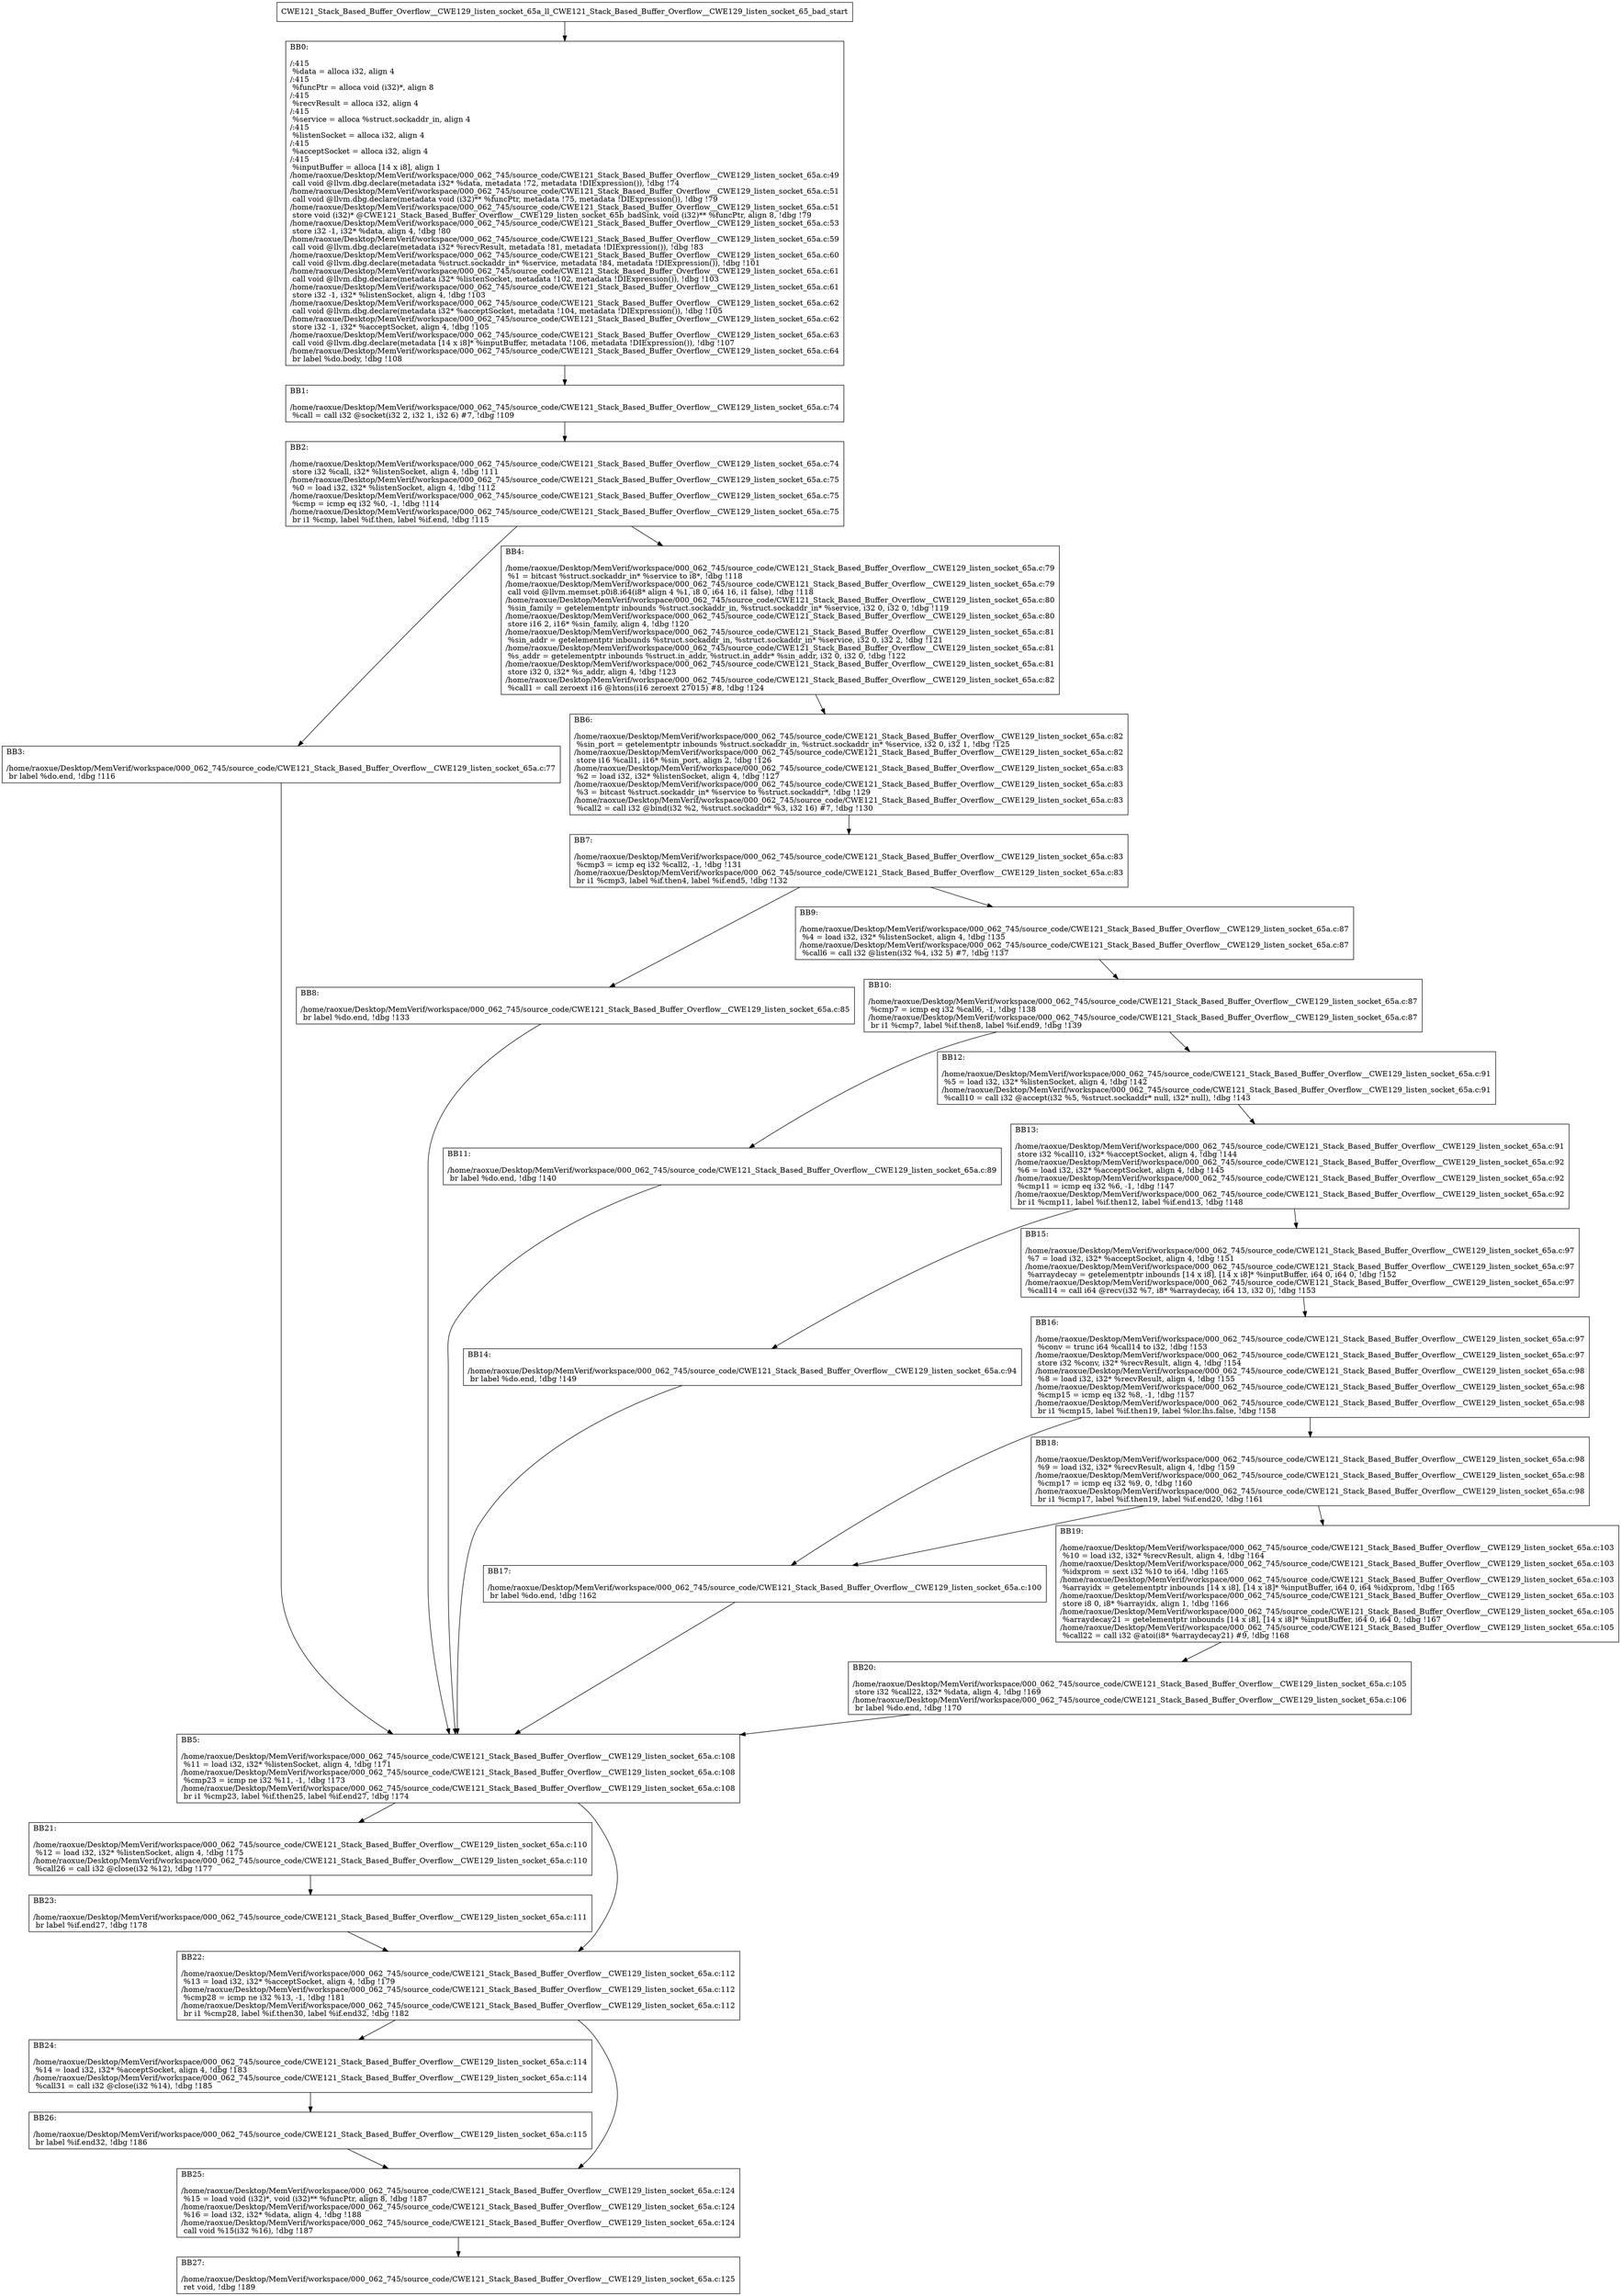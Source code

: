 digraph "CFG for'CWE121_Stack_Based_Buffer_Overflow__CWE129_listen_socket_65a_ll_CWE121_Stack_Based_Buffer_Overflow__CWE129_listen_socket_65_bad' function" {
	BBCWE121_Stack_Based_Buffer_Overflow__CWE129_listen_socket_65a_ll_CWE121_Stack_Based_Buffer_Overflow__CWE129_listen_socket_65_bad_start[shape=record,label="{CWE121_Stack_Based_Buffer_Overflow__CWE129_listen_socket_65a_ll_CWE121_Stack_Based_Buffer_Overflow__CWE129_listen_socket_65_bad_start}"];
	BBCWE121_Stack_Based_Buffer_Overflow__CWE129_listen_socket_65a_ll_CWE121_Stack_Based_Buffer_Overflow__CWE129_listen_socket_65_bad_start-> CWE121_Stack_Based_Buffer_Overflow__CWE129_listen_socket_65a_ll_CWE121_Stack_Based_Buffer_Overflow__CWE129_listen_socket_65_badBB0;
	CWE121_Stack_Based_Buffer_Overflow__CWE129_listen_socket_65a_ll_CWE121_Stack_Based_Buffer_Overflow__CWE129_listen_socket_65_badBB0 [shape=record, label="{BB0:\l\l/:415\l
  %data = alloca i32, align 4\l
/:415\l
  %funcPtr = alloca void (i32)*, align 8\l
/:415\l
  %recvResult = alloca i32, align 4\l
/:415\l
  %service = alloca %struct.sockaddr_in, align 4\l
/:415\l
  %listenSocket = alloca i32, align 4\l
/:415\l
  %acceptSocket = alloca i32, align 4\l
/:415\l
  %inputBuffer = alloca [14 x i8], align 1\l
/home/raoxue/Desktop/MemVerif/workspace/000_062_745/source_code/CWE121_Stack_Based_Buffer_Overflow__CWE129_listen_socket_65a.c:49\l
  call void @llvm.dbg.declare(metadata i32* %data, metadata !72, metadata !DIExpression()), !dbg !74\l
/home/raoxue/Desktop/MemVerif/workspace/000_062_745/source_code/CWE121_Stack_Based_Buffer_Overflow__CWE129_listen_socket_65a.c:51\l
  call void @llvm.dbg.declare(metadata void (i32)** %funcPtr, metadata !75, metadata !DIExpression()), !dbg !79\l
/home/raoxue/Desktop/MemVerif/workspace/000_062_745/source_code/CWE121_Stack_Based_Buffer_Overflow__CWE129_listen_socket_65a.c:51\l
  store void (i32)* @CWE121_Stack_Based_Buffer_Overflow__CWE129_listen_socket_65b_badSink, void (i32)** %funcPtr, align 8, !dbg !79\l
/home/raoxue/Desktop/MemVerif/workspace/000_062_745/source_code/CWE121_Stack_Based_Buffer_Overflow__CWE129_listen_socket_65a.c:53\l
  store i32 -1, i32* %data, align 4, !dbg !80\l
/home/raoxue/Desktop/MemVerif/workspace/000_062_745/source_code/CWE121_Stack_Based_Buffer_Overflow__CWE129_listen_socket_65a.c:59\l
  call void @llvm.dbg.declare(metadata i32* %recvResult, metadata !81, metadata !DIExpression()), !dbg !83\l
/home/raoxue/Desktop/MemVerif/workspace/000_062_745/source_code/CWE121_Stack_Based_Buffer_Overflow__CWE129_listen_socket_65a.c:60\l
  call void @llvm.dbg.declare(metadata %struct.sockaddr_in* %service, metadata !84, metadata !DIExpression()), !dbg !101\l
/home/raoxue/Desktop/MemVerif/workspace/000_062_745/source_code/CWE121_Stack_Based_Buffer_Overflow__CWE129_listen_socket_65a.c:61\l
  call void @llvm.dbg.declare(metadata i32* %listenSocket, metadata !102, metadata !DIExpression()), !dbg !103\l
/home/raoxue/Desktop/MemVerif/workspace/000_062_745/source_code/CWE121_Stack_Based_Buffer_Overflow__CWE129_listen_socket_65a.c:61\l
  store i32 -1, i32* %listenSocket, align 4, !dbg !103\l
/home/raoxue/Desktop/MemVerif/workspace/000_062_745/source_code/CWE121_Stack_Based_Buffer_Overflow__CWE129_listen_socket_65a.c:62\l
  call void @llvm.dbg.declare(metadata i32* %acceptSocket, metadata !104, metadata !DIExpression()), !dbg !105\l
/home/raoxue/Desktop/MemVerif/workspace/000_062_745/source_code/CWE121_Stack_Based_Buffer_Overflow__CWE129_listen_socket_65a.c:62\l
  store i32 -1, i32* %acceptSocket, align 4, !dbg !105\l
/home/raoxue/Desktop/MemVerif/workspace/000_062_745/source_code/CWE121_Stack_Based_Buffer_Overflow__CWE129_listen_socket_65a.c:63\l
  call void @llvm.dbg.declare(metadata [14 x i8]* %inputBuffer, metadata !106, metadata !DIExpression()), !dbg !107\l
/home/raoxue/Desktop/MemVerif/workspace/000_062_745/source_code/CWE121_Stack_Based_Buffer_Overflow__CWE129_listen_socket_65a.c:64\l
  br label %do.body, !dbg !108\l
}"];
	CWE121_Stack_Based_Buffer_Overflow__CWE129_listen_socket_65a_ll_CWE121_Stack_Based_Buffer_Overflow__CWE129_listen_socket_65_badBB0-> CWE121_Stack_Based_Buffer_Overflow__CWE129_listen_socket_65a_ll_CWE121_Stack_Based_Buffer_Overflow__CWE129_listen_socket_65_badBB1;
	CWE121_Stack_Based_Buffer_Overflow__CWE129_listen_socket_65a_ll_CWE121_Stack_Based_Buffer_Overflow__CWE129_listen_socket_65_badBB1 [shape=record, label="{BB1:\l\l/home/raoxue/Desktop/MemVerif/workspace/000_062_745/source_code/CWE121_Stack_Based_Buffer_Overflow__CWE129_listen_socket_65a.c:74\l
  %call = call i32 @socket(i32 2, i32 1, i32 6) #7, !dbg !109\l
}"];
	CWE121_Stack_Based_Buffer_Overflow__CWE129_listen_socket_65a_ll_CWE121_Stack_Based_Buffer_Overflow__CWE129_listen_socket_65_badBB1-> CWE121_Stack_Based_Buffer_Overflow__CWE129_listen_socket_65a_ll_CWE121_Stack_Based_Buffer_Overflow__CWE129_listen_socket_65_badBB2;
	CWE121_Stack_Based_Buffer_Overflow__CWE129_listen_socket_65a_ll_CWE121_Stack_Based_Buffer_Overflow__CWE129_listen_socket_65_badBB2 [shape=record, label="{BB2:\l\l/home/raoxue/Desktop/MemVerif/workspace/000_062_745/source_code/CWE121_Stack_Based_Buffer_Overflow__CWE129_listen_socket_65a.c:74\l
  store i32 %call, i32* %listenSocket, align 4, !dbg !111\l
/home/raoxue/Desktop/MemVerif/workspace/000_062_745/source_code/CWE121_Stack_Based_Buffer_Overflow__CWE129_listen_socket_65a.c:75\l
  %0 = load i32, i32* %listenSocket, align 4, !dbg !112\l
/home/raoxue/Desktop/MemVerif/workspace/000_062_745/source_code/CWE121_Stack_Based_Buffer_Overflow__CWE129_listen_socket_65a.c:75\l
  %cmp = icmp eq i32 %0, -1, !dbg !114\l
/home/raoxue/Desktop/MemVerif/workspace/000_062_745/source_code/CWE121_Stack_Based_Buffer_Overflow__CWE129_listen_socket_65a.c:75\l
  br i1 %cmp, label %if.then, label %if.end, !dbg !115\l
}"];
	CWE121_Stack_Based_Buffer_Overflow__CWE129_listen_socket_65a_ll_CWE121_Stack_Based_Buffer_Overflow__CWE129_listen_socket_65_badBB2-> CWE121_Stack_Based_Buffer_Overflow__CWE129_listen_socket_65a_ll_CWE121_Stack_Based_Buffer_Overflow__CWE129_listen_socket_65_badBB3;
	CWE121_Stack_Based_Buffer_Overflow__CWE129_listen_socket_65a_ll_CWE121_Stack_Based_Buffer_Overflow__CWE129_listen_socket_65_badBB2-> CWE121_Stack_Based_Buffer_Overflow__CWE129_listen_socket_65a_ll_CWE121_Stack_Based_Buffer_Overflow__CWE129_listen_socket_65_badBB4;
	CWE121_Stack_Based_Buffer_Overflow__CWE129_listen_socket_65a_ll_CWE121_Stack_Based_Buffer_Overflow__CWE129_listen_socket_65_badBB3 [shape=record, label="{BB3:\l\l/home/raoxue/Desktop/MemVerif/workspace/000_062_745/source_code/CWE121_Stack_Based_Buffer_Overflow__CWE129_listen_socket_65a.c:77\l
  br label %do.end, !dbg !116\l
}"];
	CWE121_Stack_Based_Buffer_Overflow__CWE129_listen_socket_65a_ll_CWE121_Stack_Based_Buffer_Overflow__CWE129_listen_socket_65_badBB3-> CWE121_Stack_Based_Buffer_Overflow__CWE129_listen_socket_65a_ll_CWE121_Stack_Based_Buffer_Overflow__CWE129_listen_socket_65_badBB5;
	CWE121_Stack_Based_Buffer_Overflow__CWE129_listen_socket_65a_ll_CWE121_Stack_Based_Buffer_Overflow__CWE129_listen_socket_65_badBB4 [shape=record, label="{BB4:\l\l/home/raoxue/Desktop/MemVerif/workspace/000_062_745/source_code/CWE121_Stack_Based_Buffer_Overflow__CWE129_listen_socket_65a.c:79\l
  %1 = bitcast %struct.sockaddr_in* %service to i8*, !dbg !118\l
/home/raoxue/Desktop/MemVerif/workspace/000_062_745/source_code/CWE121_Stack_Based_Buffer_Overflow__CWE129_listen_socket_65a.c:79\l
  call void @llvm.memset.p0i8.i64(i8* align 4 %1, i8 0, i64 16, i1 false), !dbg !118\l
/home/raoxue/Desktop/MemVerif/workspace/000_062_745/source_code/CWE121_Stack_Based_Buffer_Overflow__CWE129_listen_socket_65a.c:80\l
  %sin_family = getelementptr inbounds %struct.sockaddr_in, %struct.sockaddr_in* %service, i32 0, i32 0, !dbg !119\l
/home/raoxue/Desktop/MemVerif/workspace/000_062_745/source_code/CWE121_Stack_Based_Buffer_Overflow__CWE129_listen_socket_65a.c:80\l
  store i16 2, i16* %sin_family, align 4, !dbg !120\l
/home/raoxue/Desktop/MemVerif/workspace/000_062_745/source_code/CWE121_Stack_Based_Buffer_Overflow__CWE129_listen_socket_65a.c:81\l
  %sin_addr = getelementptr inbounds %struct.sockaddr_in, %struct.sockaddr_in* %service, i32 0, i32 2, !dbg !121\l
/home/raoxue/Desktop/MemVerif/workspace/000_062_745/source_code/CWE121_Stack_Based_Buffer_Overflow__CWE129_listen_socket_65a.c:81\l
  %s_addr = getelementptr inbounds %struct.in_addr, %struct.in_addr* %sin_addr, i32 0, i32 0, !dbg !122\l
/home/raoxue/Desktop/MemVerif/workspace/000_062_745/source_code/CWE121_Stack_Based_Buffer_Overflow__CWE129_listen_socket_65a.c:81\l
  store i32 0, i32* %s_addr, align 4, !dbg !123\l
/home/raoxue/Desktop/MemVerif/workspace/000_062_745/source_code/CWE121_Stack_Based_Buffer_Overflow__CWE129_listen_socket_65a.c:82\l
  %call1 = call zeroext i16 @htons(i16 zeroext 27015) #8, !dbg !124\l
}"];
	CWE121_Stack_Based_Buffer_Overflow__CWE129_listen_socket_65a_ll_CWE121_Stack_Based_Buffer_Overflow__CWE129_listen_socket_65_badBB4-> CWE121_Stack_Based_Buffer_Overflow__CWE129_listen_socket_65a_ll_CWE121_Stack_Based_Buffer_Overflow__CWE129_listen_socket_65_badBB6;
	CWE121_Stack_Based_Buffer_Overflow__CWE129_listen_socket_65a_ll_CWE121_Stack_Based_Buffer_Overflow__CWE129_listen_socket_65_badBB6 [shape=record, label="{BB6:\l\l/home/raoxue/Desktop/MemVerif/workspace/000_062_745/source_code/CWE121_Stack_Based_Buffer_Overflow__CWE129_listen_socket_65a.c:82\l
  %sin_port = getelementptr inbounds %struct.sockaddr_in, %struct.sockaddr_in* %service, i32 0, i32 1, !dbg !125\l
/home/raoxue/Desktop/MemVerif/workspace/000_062_745/source_code/CWE121_Stack_Based_Buffer_Overflow__CWE129_listen_socket_65a.c:82\l
  store i16 %call1, i16* %sin_port, align 2, !dbg !126\l
/home/raoxue/Desktop/MemVerif/workspace/000_062_745/source_code/CWE121_Stack_Based_Buffer_Overflow__CWE129_listen_socket_65a.c:83\l
  %2 = load i32, i32* %listenSocket, align 4, !dbg !127\l
/home/raoxue/Desktop/MemVerif/workspace/000_062_745/source_code/CWE121_Stack_Based_Buffer_Overflow__CWE129_listen_socket_65a.c:83\l
  %3 = bitcast %struct.sockaddr_in* %service to %struct.sockaddr*, !dbg !129\l
/home/raoxue/Desktop/MemVerif/workspace/000_062_745/source_code/CWE121_Stack_Based_Buffer_Overflow__CWE129_listen_socket_65a.c:83\l
  %call2 = call i32 @bind(i32 %2, %struct.sockaddr* %3, i32 16) #7, !dbg !130\l
}"];
	CWE121_Stack_Based_Buffer_Overflow__CWE129_listen_socket_65a_ll_CWE121_Stack_Based_Buffer_Overflow__CWE129_listen_socket_65_badBB6-> CWE121_Stack_Based_Buffer_Overflow__CWE129_listen_socket_65a_ll_CWE121_Stack_Based_Buffer_Overflow__CWE129_listen_socket_65_badBB7;
	CWE121_Stack_Based_Buffer_Overflow__CWE129_listen_socket_65a_ll_CWE121_Stack_Based_Buffer_Overflow__CWE129_listen_socket_65_badBB7 [shape=record, label="{BB7:\l\l/home/raoxue/Desktop/MemVerif/workspace/000_062_745/source_code/CWE121_Stack_Based_Buffer_Overflow__CWE129_listen_socket_65a.c:83\l
  %cmp3 = icmp eq i32 %call2, -1, !dbg !131\l
/home/raoxue/Desktop/MemVerif/workspace/000_062_745/source_code/CWE121_Stack_Based_Buffer_Overflow__CWE129_listen_socket_65a.c:83\l
  br i1 %cmp3, label %if.then4, label %if.end5, !dbg !132\l
}"];
	CWE121_Stack_Based_Buffer_Overflow__CWE129_listen_socket_65a_ll_CWE121_Stack_Based_Buffer_Overflow__CWE129_listen_socket_65_badBB7-> CWE121_Stack_Based_Buffer_Overflow__CWE129_listen_socket_65a_ll_CWE121_Stack_Based_Buffer_Overflow__CWE129_listen_socket_65_badBB8;
	CWE121_Stack_Based_Buffer_Overflow__CWE129_listen_socket_65a_ll_CWE121_Stack_Based_Buffer_Overflow__CWE129_listen_socket_65_badBB7-> CWE121_Stack_Based_Buffer_Overflow__CWE129_listen_socket_65a_ll_CWE121_Stack_Based_Buffer_Overflow__CWE129_listen_socket_65_badBB9;
	CWE121_Stack_Based_Buffer_Overflow__CWE129_listen_socket_65a_ll_CWE121_Stack_Based_Buffer_Overflow__CWE129_listen_socket_65_badBB8 [shape=record, label="{BB8:\l\l/home/raoxue/Desktop/MemVerif/workspace/000_062_745/source_code/CWE121_Stack_Based_Buffer_Overflow__CWE129_listen_socket_65a.c:85\l
  br label %do.end, !dbg !133\l
}"];
	CWE121_Stack_Based_Buffer_Overflow__CWE129_listen_socket_65a_ll_CWE121_Stack_Based_Buffer_Overflow__CWE129_listen_socket_65_badBB8-> CWE121_Stack_Based_Buffer_Overflow__CWE129_listen_socket_65a_ll_CWE121_Stack_Based_Buffer_Overflow__CWE129_listen_socket_65_badBB5;
	CWE121_Stack_Based_Buffer_Overflow__CWE129_listen_socket_65a_ll_CWE121_Stack_Based_Buffer_Overflow__CWE129_listen_socket_65_badBB9 [shape=record, label="{BB9:\l\l/home/raoxue/Desktop/MemVerif/workspace/000_062_745/source_code/CWE121_Stack_Based_Buffer_Overflow__CWE129_listen_socket_65a.c:87\l
  %4 = load i32, i32* %listenSocket, align 4, !dbg !135\l
/home/raoxue/Desktop/MemVerif/workspace/000_062_745/source_code/CWE121_Stack_Based_Buffer_Overflow__CWE129_listen_socket_65a.c:87\l
  %call6 = call i32 @listen(i32 %4, i32 5) #7, !dbg !137\l
}"];
	CWE121_Stack_Based_Buffer_Overflow__CWE129_listen_socket_65a_ll_CWE121_Stack_Based_Buffer_Overflow__CWE129_listen_socket_65_badBB9-> CWE121_Stack_Based_Buffer_Overflow__CWE129_listen_socket_65a_ll_CWE121_Stack_Based_Buffer_Overflow__CWE129_listen_socket_65_badBB10;
	CWE121_Stack_Based_Buffer_Overflow__CWE129_listen_socket_65a_ll_CWE121_Stack_Based_Buffer_Overflow__CWE129_listen_socket_65_badBB10 [shape=record, label="{BB10:\l\l/home/raoxue/Desktop/MemVerif/workspace/000_062_745/source_code/CWE121_Stack_Based_Buffer_Overflow__CWE129_listen_socket_65a.c:87\l
  %cmp7 = icmp eq i32 %call6, -1, !dbg !138\l
/home/raoxue/Desktop/MemVerif/workspace/000_062_745/source_code/CWE121_Stack_Based_Buffer_Overflow__CWE129_listen_socket_65a.c:87\l
  br i1 %cmp7, label %if.then8, label %if.end9, !dbg !139\l
}"];
	CWE121_Stack_Based_Buffer_Overflow__CWE129_listen_socket_65a_ll_CWE121_Stack_Based_Buffer_Overflow__CWE129_listen_socket_65_badBB10-> CWE121_Stack_Based_Buffer_Overflow__CWE129_listen_socket_65a_ll_CWE121_Stack_Based_Buffer_Overflow__CWE129_listen_socket_65_badBB11;
	CWE121_Stack_Based_Buffer_Overflow__CWE129_listen_socket_65a_ll_CWE121_Stack_Based_Buffer_Overflow__CWE129_listen_socket_65_badBB10-> CWE121_Stack_Based_Buffer_Overflow__CWE129_listen_socket_65a_ll_CWE121_Stack_Based_Buffer_Overflow__CWE129_listen_socket_65_badBB12;
	CWE121_Stack_Based_Buffer_Overflow__CWE129_listen_socket_65a_ll_CWE121_Stack_Based_Buffer_Overflow__CWE129_listen_socket_65_badBB11 [shape=record, label="{BB11:\l\l/home/raoxue/Desktop/MemVerif/workspace/000_062_745/source_code/CWE121_Stack_Based_Buffer_Overflow__CWE129_listen_socket_65a.c:89\l
  br label %do.end, !dbg !140\l
}"];
	CWE121_Stack_Based_Buffer_Overflow__CWE129_listen_socket_65a_ll_CWE121_Stack_Based_Buffer_Overflow__CWE129_listen_socket_65_badBB11-> CWE121_Stack_Based_Buffer_Overflow__CWE129_listen_socket_65a_ll_CWE121_Stack_Based_Buffer_Overflow__CWE129_listen_socket_65_badBB5;
	CWE121_Stack_Based_Buffer_Overflow__CWE129_listen_socket_65a_ll_CWE121_Stack_Based_Buffer_Overflow__CWE129_listen_socket_65_badBB12 [shape=record, label="{BB12:\l\l/home/raoxue/Desktop/MemVerif/workspace/000_062_745/source_code/CWE121_Stack_Based_Buffer_Overflow__CWE129_listen_socket_65a.c:91\l
  %5 = load i32, i32* %listenSocket, align 4, !dbg !142\l
/home/raoxue/Desktop/MemVerif/workspace/000_062_745/source_code/CWE121_Stack_Based_Buffer_Overflow__CWE129_listen_socket_65a.c:91\l
  %call10 = call i32 @accept(i32 %5, %struct.sockaddr* null, i32* null), !dbg !143\l
}"];
	CWE121_Stack_Based_Buffer_Overflow__CWE129_listen_socket_65a_ll_CWE121_Stack_Based_Buffer_Overflow__CWE129_listen_socket_65_badBB12-> CWE121_Stack_Based_Buffer_Overflow__CWE129_listen_socket_65a_ll_CWE121_Stack_Based_Buffer_Overflow__CWE129_listen_socket_65_badBB13;
	CWE121_Stack_Based_Buffer_Overflow__CWE129_listen_socket_65a_ll_CWE121_Stack_Based_Buffer_Overflow__CWE129_listen_socket_65_badBB13 [shape=record, label="{BB13:\l\l/home/raoxue/Desktop/MemVerif/workspace/000_062_745/source_code/CWE121_Stack_Based_Buffer_Overflow__CWE129_listen_socket_65a.c:91\l
  store i32 %call10, i32* %acceptSocket, align 4, !dbg !144\l
/home/raoxue/Desktop/MemVerif/workspace/000_062_745/source_code/CWE121_Stack_Based_Buffer_Overflow__CWE129_listen_socket_65a.c:92\l
  %6 = load i32, i32* %acceptSocket, align 4, !dbg !145\l
/home/raoxue/Desktop/MemVerif/workspace/000_062_745/source_code/CWE121_Stack_Based_Buffer_Overflow__CWE129_listen_socket_65a.c:92\l
  %cmp11 = icmp eq i32 %6, -1, !dbg !147\l
/home/raoxue/Desktop/MemVerif/workspace/000_062_745/source_code/CWE121_Stack_Based_Buffer_Overflow__CWE129_listen_socket_65a.c:92\l
  br i1 %cmp11, label %if.then12, label %if.end13, !dbg !148\l
}"];
	CWE121_Stack_Based_Buffer_Overflow__CWE129_listen_socket_65a_ll_CWE121_Stack_Based_Buffer_Overflow__CWE129_listen_socket_65_badBB13-> CWE121_Stack_Based_Buffer_Overflow__CWE129_listen_socket_65a_ll_CWE121_Stack_Based_Buffer_Overflow__CWE129_listen_socket_65_badBB14;
	CWE121_Stack_Based_Buffer_Overflow__CWE129_listen_socket_65a_ll_CWE121_Stack_Based_Buffer_Overflow__CWE129_listen_socket_65_badBB13-> CWE121_Stack_Based_Buffer_Overflow__CWE129_listen_socket_65a_ll_CWE121_Stack_Based_Buffer_Overflow__CWE129_listen_socket_65_badBB15;
	CWE121_Stack_Based_Buffer_Overflow__CWE129_listen_socket_65a_ll_CWE121_Stack_Based_Buffer_Overflow__CWE129_listen_socket_65_badBB14 [shape=record, label="{BB14:\l\l/home/raoxue/Desktop/MemVerif/workspace/000_062_745/source_code/CWE121_Stack_Based_Buffer_Overflow__CWE129_listen_socket_65a.c:94\l
  br label %do.end, !dbg !149\l
}"];
	CWE121_Stack_Based_Buffer_Overflow__CWE129_listen_socket_65a_ll_CWE121_Stack_Based_Buffer_Overflow__CWE129_listen_socket_65_badBB14-> CWE121_Stack_Based_Buffer_Overflow__CWE129_listen_socket_65a_ll_CWE121_Stack_Based_Buffer_Overflow__CWE129_listen_socket_65_badBB5;
	CWE121_Stack_Based_Buffer_Overflow__CWE129_listen_socket_65a_ll_CWE121_Stack_Based_Buffer_Overflow__CWE129_listen_socket_65_badBB15 [shape=record, label="{BB15:\l\l/home/raoxue/Desktop/MemVerif/workspace/000_062_745/source_code/CWE121_Stack_Based_Buffer_Overflow__CWE129_listen_socket_65a.c:97\l
  %7 = load i32, i32* %acceptSocket, align 4, !dbg !151\l
/home/raoxue/Desktop/MemVerif/workspace/000_062_745/source_code/CWE121_Stack_Based_Buffer_Overflow__CWE129_listen_socket_65a.c:97\l
  %arraydecay = getelementptr inbounds [14 x i8], [14 x i8]* %inputBuffer, i64 0, i64 0, !dbg !152\l
/home/raoxue/Desktop/MemVerif/workspace/000_062_745/source_code/CWE121_Stack_Based_Buffer_Overflow__CWE129_listen_socket_65a.c:97\l
  %call14 = call i64 @recv(i32 %7, i8* %arraydecay, i64 13, i32 0), !dbg !153\l
}"];
	CWE121_Stack_Based_Buffer_Overflow__CWE129_listen_socket_65a_ll_CWE121_Stack_Based_Buffer_Overflow__CWE129_listen_socket_65_badBB15-> CWE121_Stack_Based_Buffer_Overflow__CWE129_listen_socket_65a_ll_CWE121_Stack_Based_Buffer_Overflow__CWE129_listen_socket_65_badBB16;
	CWE121_Stack_Based_Buffer_Overflow__CWE129_listen_socket_65a_ll_CWE121_Stack_Based_Buffer_Overflow__CWE129_listen_socket_65_badBB16 [shape=record, label="{BB16:\l\l/home/raoxue/Desktop/MemVerif/workspace/000_062_745/source_code/CWE121_Stack_Based_Buffer_Overflow__CWE129_listen_socket_65a.c:97\l
  %conv = trunc i64 %call14 to i32, !dbg !153\l
/home/raoxue/Desktop/MemVerif/workspace/000_062_745/source_code/CWE121_Stack_Based_Buffer_Overflow__CWE129_listen_socket_65a.c:97\l
  store i32 %conv, i32* %recvResult, align 4, !dbg !154\l
/home/raoxue/Desktop/MemVerif/workspace/000_062_745/source_code/CWE121_Stack_Based_Buffer_Overflow__CWE129_listen_socket_65a.c:98\l
  %8 = load i32, i32* %recvResult, align 4, !dbg !155\l
/home/raoxue/Desktop/MemVerif/workspace/000_062_745/source_code/CWE121_Stack_Based_Buffer_Overflow__CWE129_listen_socket_65a.c:98\l
  %cmp15 = icmp eq i32 %8, -1, !dbg !157\l
/home/raoxue/Desktop/MemVerif/workspace/000_062_745/source_code/CWE121_Stack_Based_Buffer_Overflow__CWE129_listen_socket_65a.c:98\l
  br i1 %cmp15, label %if.then19, label %lor.lhs.false, !dbg !158\l
}"];
	CWE121_Stack_Based_Buffer_Overflow__CWE129_listen_socket_65a_ll_CWE121_Stack_Based_Buffer_Overflow__CWE129_listen_socket_65_badBB16-> CWE121_Stack_Based_Buffer_Overflow__CWE129_listen_socket_65a_ll_CWE121_Stack_Based_Buffer_Overflow__CWE129_listen_socket_65_badBB17;
	CWE121_Stack_Based_Buffer_Overflow__CWE129_listen_socket_65a_ll_CWE121_Stack_Based_Buffer_Overflow__CWE129_listen_socket_65_badBB16-> CWE121_Stack_Based_Buffer_Overflow__CWE129_listen_socket_65a_ll_CWE121_Stack_Based_Buffer_Overflow__CWE129_listen_socket_65_badBB18;
	CWE121_Stack_Based_Buffer_Overflow__CWE129_listen_socket_65a_ll_CWE121_Stack_Based_Buffer_Overflow__CWE129_listen_socket_65_badBB18 [shape=record, label="{BB18:\l\l/home/raoxue/Desktop/MemVerif/workspace/000_062_745/source_code/CWE121_Stack_Based_Buffer_Overflow__CWE129_listen_socket_65a.c:98\l
  %9 = load i32, i32* %recvResult, align 4, !dbg !159\l
/home/raoxue/Desktop/MemVerif/workspace/000_062_745/source_code/CWE121_Stack_Based_Buffer_Overflow__CWE129_listen_socket_65a.c:98\l
  %cmp17 = icmp eq i32 %9, 0, !dbg !160\l
/home/raoxue/Desktop/MemVerif/workspace/000_062_745/source_code/CWE121_Stack_Based_Buffer_Overflow__CWE129_listen_socket_65a.c:98\l
  br i1 %cmp17, label %if.then19, label %if.end20, !dbg !161\l
}"];
	CWE121_Stack_Based_Buffer_Overflow__CWE129_listen_socket_65a_ll_CWE121_Stack_Based_Buffer_Overflow__CWE129_listen_socket_65_badBB18-> CWE121_Stack_Based_Buffer_Overflow__CWE129_listen_socket_65a_ll_CWE121_Stack_Based_Buffer_Overflow__CWE129_listen_socket_65_badBB17;
	CWE121_Stack_Based_Buffer_Overflow__CWE129_listen_socket_65a_ll_CWE121_Stack_Based_Buffer_Overflow__CWE129_listen_socket_65_badBB18-> CWE121_Stack_Based_Buffer_Overflow__CWE129_listen_socket_65a_ll_CWE121_Stack_Based_Buffer_Overflow__CWE129_listen_socket_65_badBB19;
	CWE121_Stack_Based_Buffer_Overflow__CWE129_listen_socket_65a_ll_CWE121_Stack_Based_Buffer_Overflow__CWE129_listen_socket_65_badBB17 [shape=record, label="{BB17:\l\l/home/raoxue/Desktop/MemVerif/workspace/000_062_745/source_code/CWE121_Stack_Based_Buffer_Overflow__CWE129_listen_socket_65a.c:100\l
  br label %do.end, !dbg !162\l
}"];
	CWE121_Stack_Based_Buffer_Overflow__CWE129_listen_socket_65a_ll_CWE121_Stack_Based_Buffer_Overflow__CWE129_listen_socket_65_badBB17-> CWE121_Stack_Based_Buffer_Overflow__CWE129_listen_socket_65a_ll_CWE121_Stack_Based_Buffer_Overflow__CWE129_listen_socket_65_badBB5;
	CWE121_Stack_Based_Buffer_Overflow__CWE129_listen_socket_65a_ll_CWE121_Stack_Based_Buffer_Overflow__CWE129_listen_socket_65_badBB19 [shape=record, label="{BB19:\l\l/home/raoxue/Desktop/MemVerif/workspace/000_062_745/source_code/CWE121_Stack_Based_Buffer_Overflow__CWE129_listen_socket_65a.c:103\l
  %10 = load i32, i32* %recvResult, align 4, !dbg !164\l
/home/raoxue/Desktop/MemVerif/workspace/000_062_745/source_code/CWE121_Stack_Based_Buffer_Overflow__CWE129_listen_socket_65a.c:103\l
  %idxprom = sext i32 %10 to i64, !dbg !165\l
/home/raoxue/Desktop/MemVerif/workspace/000_062_745/source_code/CWE121_Stack_Based_Buffer_Overflow__CWE129_listen_socket_65a.c:103\l
  %arrayidx = getelementptr inbounds [14 x i8], [14 x i8]* %inputBuffer, i64 0, i64 %idxprom, !dbg !165\l
/home/raoxue/Desktop/MemVerif/workspace/000_062_745/source_code/CWE121_Stack_Based_Buffer_Overflow__CWE129_listen_socket_65a.c:103\l
  store i8 0, i8* %arrayidx, align 1, !dbg !166\l
/home/raoxue/Desktop/MemVerif/workspace/000_062_745/source_code/CWE121_Stack_Based_Buffer_Overflow__CWE129_listen_socket_65a.c:105\l
  %arraydecay21 = getelementptr inbounds [14 x i8], [14 x i8]* %inputBuffer, i64 0, i64 0, !dbg !167\l
/home/raoxue/Desktop/MemVerif/workspace/000_062_745/source_code/CWE121_Stack_Based_Buffer_Overflow__CWE129_listen_socket_65a.c:105\l
  %call22 = call i32 @atoi(i8* %arraydecay21) #9, !dbg !168\l
}"];
	CWE121_Stack_Based_Buffer_Overflow__CWE129_listen_socket_65a_ll_CWE121_Stack_Based_Buffer_Overflow__CWE129_listen_socket_65_badBB19-> CWE121_Stack_Based_Buffer_Overflow__CWE129_listen_socket_65a_ll_CWE121_Stack_Based_Buffer_Overflow__CWE129_listen_socket_65_badBB20;
	CWE121_Stack_Based_Buffer_Overflow__CWE129_listen_socket_65a_ll_CWE121_Stack_Based_Buffer_Overflow__CWE129_listen_socket_65_badBB20 [shape=record, label="{BB20:\l\l/home/raoxue/Desktop/MemVerif/workspace/000_062_745/source_code/CWE121_Stack_Based_Buffer_Overflow__CWE129_listen_socket_65a.c:105\l
  store i32 %call22, i32* %data, align 4, !dbg !169\l
/home/raoxue/Desktop/MemVerif/workspace/000_062_745/source_code/CWE121_Stack_Based_Buffer_Overflow__CWE129_listen_socket_65a.c:106\l
  br label %do.end, !dbg !170\l
}"];
	CWE121_Stack_Based_Buffer_Overflow__CWE129_listen_socket_65a_ll_CWE121_Stack_Based_Buffer_Overflow__CWE129_listen_socket_65_badBB20-> CWE121_Stack_Based_Buffer_Overflow__CWE129_listen_socket_65a_ll_CWE121_Stack_Based_Buffer_Overflow__CWE129_listen_socket_65_badBB5;
	CWE121_Stack_Based_Buffer_Overflow__CWE129_listen_socket_65a_ll_CWE121_Stack_Based_Buffer_Overflow__CWE129_listen_socket_65_badBB5 [shape=record, label="{BB5:\l\l/home/raoxue/Desktop/MemVerif/workspace/000_062_745/source_code/CWE121_Stack_Based_Buffer_Overflow__CWE129_listen_socket_65a.c:108\l
  %11 = load i32, i32* %listenSocket, align 4, !dbg !171\l
/home/raoxue/Desktop/MemVerif/workspace/000_062_745/source_code/CWE121_Stack_Based_Buffer_Overflow__CWE129_listen_socket_65a.c:108\l
  %cmp23 = icmp ne i32 %11, -1, !dbg !173\l
/home/raoxue/Desktop/MemVerif/workspace/000_062_745/source_code/CWE121_Stack_Based_Buffer_Overflow__CWE129_listen_socket_65a.c:108\l
  br i1 %cmp23, label %if.then25, label %if.end27, !dbg !174\l
}"];
	CWE121_Stack_Based_Buffer_Overflow__CWE129_listen_socket_65a_ll_CWE121_Stack_Based_Buffer_Overflow__CWE129_listen_socket_65_badBB5-> CWE121_Stack_Based_Buffer_Overflow__CWE129_listen_socket_65a_ll_CWE121_Stack_Based_Buffer_Overflow__CWE129_listen_socket_65_badBB21;
	CWE121_Stack_Based_Buffer_Overflow__CWE129_listen_socket_65a_ll_CWE121_Stack_Based_Buffer_Overflow__CWE129_listen_socket_65_badBB5-> CWE121_Stack_Based_Buffer_Overflow__CWE129_listen_socket_65a_ll_CWE121_Stack_Based_Buffer_Overflow__CWE129_listen_socket_65_badBB22;
	CWE121_Stack_Based_Buffer_Overflow__CWE129_listen_socket_65a_ll_CWE121_Stack_Based_Buffer_Overflow__CWE129_listen_socket_65_badBB21 [shape=record, label="{BB21:\l\l/home/raoxue/Desktop/MemVerif/workspace/000_062_745/source_code/CWE121_Stack_Based_Buffer_Overflow__CWE129_listen_socket_65a.c:110\l
  %12 = load i32, i32* %listenSocket, align 4, !dbg !175\l
/home/raoxue/Desktop/MemVerif/workspace/000_062_745/source_code/CWE121_Stack_Based_Buffer_Overflow__CWE129_listen_socket_65a.c:110\l
  %call26 = call i32 @close(i32 %12), !dbg !177\l
}"];
	CWE121_Stack_Based_Buffer_Overflow__CWE129_listen_socket_65a_ll_CWE121_Stack_Based_Buffer_Overflow__CWE129_listen_socket_65_badBB21-> CWE121_Stack_Based_Buffer_Overflow__CWE129_listen_socket_65a_ll_CWE121_Stack_Based_Buffer_Overflow__CWE129_listen_socket_65_badBB23;
	CWE121_Stack_Based_Buffer_Overflow__CWE129_listen_socket_65a_ll_CWE121_Stack_Based_Buffer_Overflow__CWE129_listen_socket_65_badBB23 [shape=record, label="{BB23:\l\l/home/raoxue/Desktop/MemVerif/workspace/000_062_745/source_code/CWE121_Stack_Based_Buffer_Overflow__CWE129_listen_socket_65a.c:111\l
  br label %if.end27, !dbg !178\l
}"];
	CWE121_Stack_Based_Buffer_Overflow__CWE129_listen_socket_65a_ll_CWE121_Stack_Based_Buffer_Overflow__CWE129_listen_socket_65_badBB23-> CWE121_Stack_Based_Buffer_Overflow__CWE129_listen_socket_65a_ll_CWE121_Stack_Based_Buffer_Overflow__CWE129_listen_socket_65_badBB22;
	CWE121_Stack_Based_Buffer_Overflow__CWE129_listen_socket_65a_ll_CWE121_Stack_Based_Buffer_Overflow__CWE129_listen_socket_65_badBB22 [shape=record, label="{BB22:\l\l/home/raoxue/Desktop/MemVerif/workspace/000_062_745/source_code/CWE121_Stack_Based_Buffer_Overflow__CWE129_listen_socket_65a.c:112\l
  %13 = load i32, i32* %acceptSocket, align 4, !dbg !179\l
/home/raoxue/Desktop/MemVerif/workspace/000_062_745/source_code/CWE121_Stack_Based_Buffer_Overflow__CWE129_listen_socket_65a.c:112\l
  %cmp28 = icmp ne i32 %13, -1, !dbg !181\l
/home/raoxue/Desktop/MemVerif/workspace/000_062_745/source_code/CWE121_Stack_Based_Buffer_Overflow__CWE129_listen_socket_65a.c:112\l
  br i1 %cmp28, label %if.then30, label %if.end32, !dbg !182\l
}"];
	CWE121_Stack_Based_Buffer_Overflow__CWE129_listen_socket_65a_ll_CWE121_Stack_Based_Buffer_Overflow__CWE129_listen_socket_65_badBB22-> CWE121_Stack_Based_Buffer_Overflow__CWE129_listen_socket_65a_ll_CWE121_Stack_Based_Buffer_Overflow__CWE129_listen_socket_65_badBB24;
	CWE121_Stack_Based_Buffer_Overflow__CWE129_listen_socket_65a_ll_CWE121_Stack_Based_Buffer_Overflow__CWE129_listen_socket_65_badBB22-> CWE121_Stack_Based_Buffer_Overflow__CWE129_listen_socket_65a_ll_CWE121_Stack_Based_Buffer_Overflow__CWE129_listen_socket_65_badBB25;
	CWE121_Stack_Based_Buffer_Overflow__CWE129_listen_socket_65a_ll_CWE121_Stack_Based_Buffer_Overflow__CWE129_listen_socket_65_badBB24 [shape=record, label="{BB24:\l\l/home/raoxue/Desktop/MemVerif/workspace/000_062_745/source_code/CWE121_Stack_Based_Buffer_Overflow__CWE129_listen_socket_65a.c:114\l
  %14 = load i32, i32* %acceptSocket, align 4, !dbg !183\l
/home/raoxue/Desktop/MemVerif/workspace/000_062_745/source_code/CWE121_Stack_Based_Buffer_Overflow__CWE129_listen_socket_65a.c:114\l
  %call31 = call i32 @close(i32 %14), !dbg !185\l
}"];
	CWE121_Stack_Based_Buffer_Overflow__CWE129_listen_socket_65a_ll_CWE121_Stack_Based_Buffer_Overflow__CWE129_listen_socket_65_badBB24-> CWE121_Stack_Based_Buffer_Overflow__CWE129_listen_socket_65a_ll_CWE121_Stack_Based_Buffer_Overflow__CWE129_listen_socket_65_badBB26;
	CWE121_Stack_Based_Buffer_Overflow__CWE129_listen_socket_65a_ll_CWE121_Stack_Based_Buffer_Overflow__CWE129_listen_socket_65_badBB26 [shape=record, label="{BB26:\l\l/home/raoxue/Desktop/MemVerif/workspace/000_062_745/source_code/CWE121_Stack_Based_Buffer_Overflow__CWE129_listen_socket_65a.c:115\l
  br label %if.end32, !dbg !186\l
}"];
	CWE121_Stack_Based_Buffer_Overflow__CWE129_listen_socket_65a_ll_CWE121_Stack_Based_Buffer_Overflow__CWE129_listen_socket_65_badBB26-> CWE121_Stack_Based_Buffer_Overflow__CWE129_listen_socket_65a_ll_CWE121_Stack_Based_Buffer_Overflow__CWE129_listen_socket_65_badBB25;
	CWE121_Stack_Based_Buffer_Overflow__CWE129_listen_socket_65a_ll_CWE121_Stack_Based_Buffer_Overflow__CWE129_listen_socket_65_badBB25 [shape=record, label="{BB25:\l\l/home/raoxue/Desktop/MemVerif/workspace/000_062_745/source_code/CWE121_Stack_Based_Buffer_Overflow__CWE129_listen_socket_65a.c:124\l
  %15 = load void (i32)*, void (i32)** %funcPtr, align 8, !dbg !187\l
/home/raoxue/Desktop/MemVerif/workspace/000_062_745/source_code/CWE121_Stack_Based_Buffer_Overflow__CWE129_listen_socket_65a.c:124\l
  %16 = load i32, i32* %data, align 4, !dbg !188\l
/home/raoxue/Desktop/MemVerif/workspace/000_062_745/source_code/CWE121_Stack_Based_Buffer_Overflow__CWE129_listen_socket_65a.c:124\l
  call void %15(i32 %16), !dbg !187\l
}"];
	CWE121_Stack_Based_Buffer_Overflow__CWE129_listen_socket_65a_ll_CWE121_Stack_Based_Buffer_Overflow__CWE129_listen_socket_65_badBB25-> CWE121_Stack_Based_Buffer_Overflow__CWE129_listen_socket_65a_ll_CWE121_Stack_Based_Buffer_Overflow__CWE129_listen_socket_65_badBB27;
	CWE121_Stack_Based_Buffer_Overflow__CWE129_listen_socket_65a_ll_CWE121_Stack_Based_Buffer_Overflow__CWE129_listen_socket_65_badBB27 [shape=record, label="{BB27:\l\l/home/raoxue/Desktop/MemVerif/workspace/000_062_745/source_code/CWE121_Stack_Based_Buffer_Overflow__CWE129_listen_socket_65a.c:125\l
  ret void, !dbg !189\l
}"];
}
